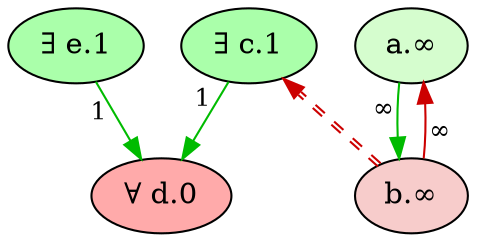 digraph {
    // Node defaults can be set here if needed
    "d" [style="filled" fillcolor="#FFAAAA" label="∀ d.0" fontsize=14]
    "e" [style="filled" fillcolor="#AAFFAA" label="∃ e.1" fontsize=14]
    "c" [style="filled" fillcolor="#AAFFAA" label="∃ c.1" fontsize=14]
    "a" [style="filled" fillcolor="#d5fdce" label="a.∞" fontsize=14]
    "b" [style="filled" fillcolor="#f7cccb" label="b.∞" fontsize=14]
    edge[labeldistance=1.5 fontsize=12]
    "a" -> "b" [color="#00BB00" style="solid" dir="forward" taillabel="∞" ]
    "b" -> "a" [color="#CC0000" style="solid" dir="forward" taillabel="∞" ]
    "b" -> "c" [color="#CC0000:#CC0000" style="dashed" dir="forward" taillabel="" constraint=false]
    "c" -> "d" [color="#00BB00" style="solid" dir="forward" taillabel="1" ]
    "e" -> "d" [color="#00BB00" style="solid" dir="forward" taillabel="1" ]
    {rank = max d}
    {rank = min e c}
}